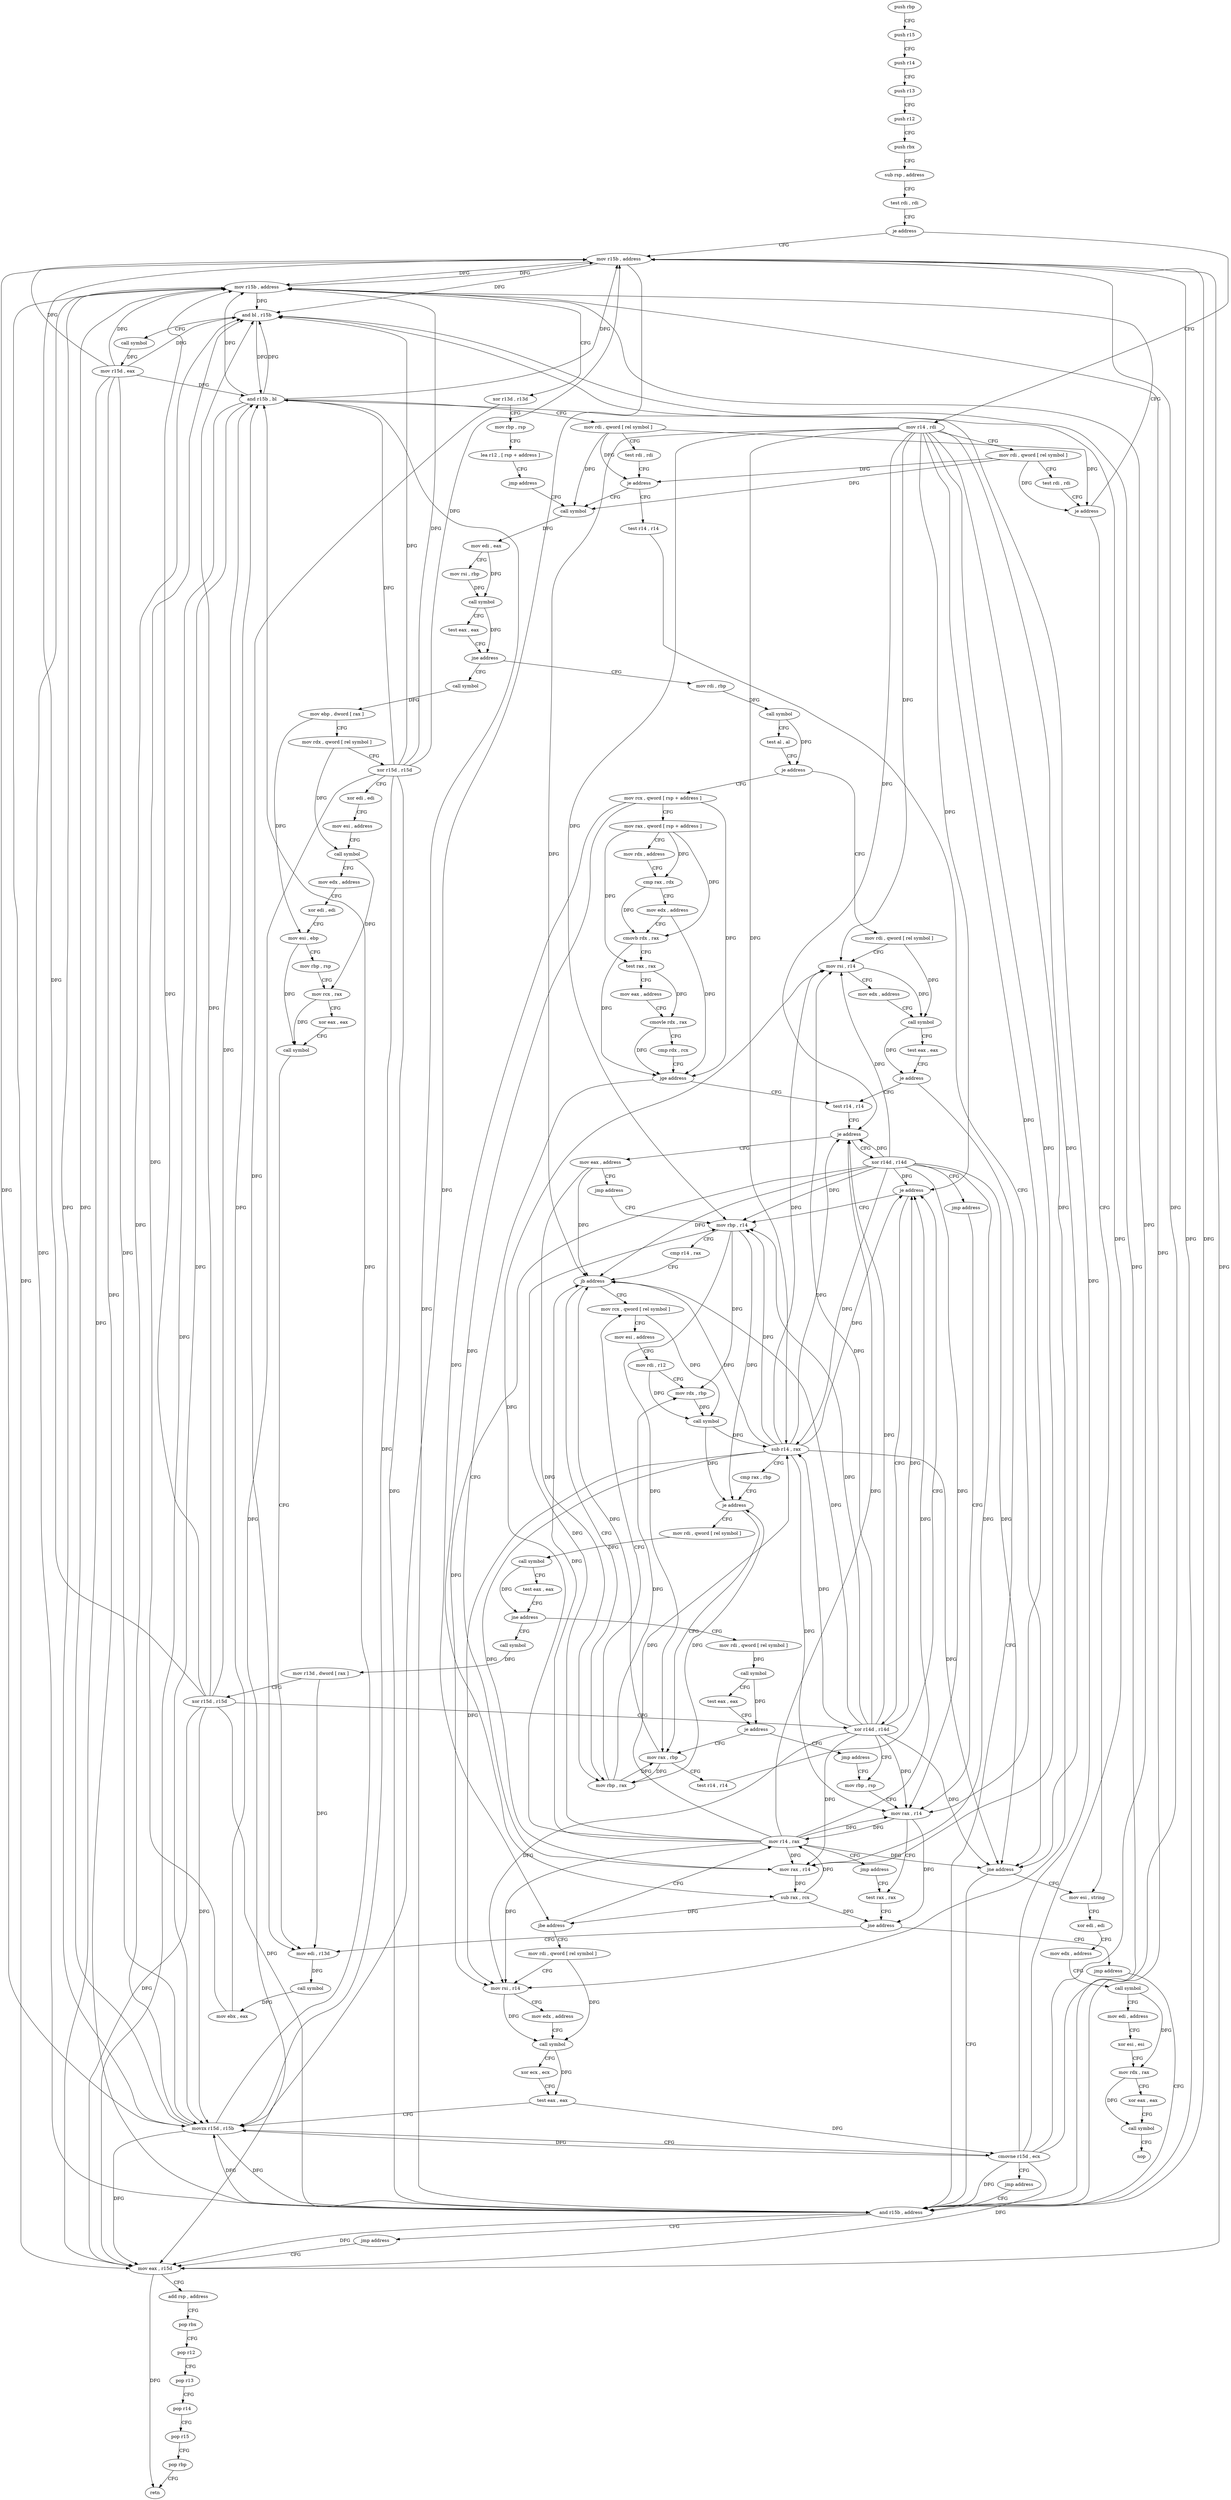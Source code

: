 digraph "func" {
"4205248" [label = "push rbp" ]
"4205249" [label = "push r15" ]
"4205251" [label = "push r14" ]
"4205253" [label = "push r13" ]
"4205255" [label = "push r12" ]
"4205257" [label = "push rbx" ]
"4205258" [label = "sub rsp , address" ]
"4205265" [label = "test rdi , rdi" ]
"4205268" [label = "je address" ]
"4205683" [label = "mov r15b , address" ]
"4205274" [label = "mov r14 , rdi" ]
"4205686" [label = "mov eax , r15d" ]
"4205277" [label = "mov rdi , qword [ rel symbol ]" ]
"4205284" [label = "test rdi , rdi" ]
"4205287" [label = "je address" ]
"4205741" [label = "mov esi , string" ]
"4205293" [label = "mov r15b , address" ]
"4205746" [label = "xor edi , edi" ]
"4205748" [label = "mov edx , address" ]
"4205753" [label = "call symbol" ]
"4205758" [label = "mov edi , address" ]
"4205763" [label = "xor esi , esi" ]
"4205765" [label = "mov rdx , rax" ]
"4205768" [label = "xor eax , eax" ]
"4205770" [label = "call symbol" ]
"4205775" [label = "nop" ]
"4205296" [label = "xor r13d , r13d" ]
"4205299" [label = "mov rbp , rsp" ]
"4205302" [label = "lea r12 , [ rsp + address ]" ]
"4205310" [label = "jmp address" ]
"4205403" [label = "call symbol" ]
"4205408" [label = "mov edi , eax" ]
"4205410" [label = "mov rsi , rbp" ]
"4205413" [label = "call symbol" ]
"4205418" [label = "test eax , eax" ]
"4205420" [label = "jne address" ]
"4205312" [label = "call symbol" ]
"4205422" [label = "mov rdi , rbp" ]
"4205317" [label = "mov ebp , dword [ rax ]" ]
"4205319" [label = "mov rdx , qword [ rel symbol ]" ]
"4205326" [label = "xor r15d , r15d" ]
"4205329" [label = "xor edi , edi" ]
"4205331" [label = "mov esi , address" ]
"4205336" [label = "call symbol" ]
"4205341" [label = "mov edx , address" ]
"4205346" [label = "xor edi , edi" ]
"4205348" [label = "mov esi , ebp" ]
"4205350" [label = "mov rbp , rsp" ]
"4205353" [label = "mov rcx , rax" ]
"4205356" [label = "xor eax , eax" ]
"4205358" [label = "call symbol" ]
"4205363" [label = "mov edi , r13d" ]
"4205425" [label = "call symbol" ]
"4205430" [label = "test al , al" ]
"4205432" [label = "je address" ]
"4205503" [label = "mov rdi , qword [ rel symbol ]" ]
"4205434" [label = "mov rcx , qword [ rsp + address ]" ]
"4205672" [label = "test r14 , r14" ]
"4205675" [label = "jne address" ]
"4205677" [label = "and r15b , address" ]
"4205510" [label = "mov rsi , r14" ]
"4205513" [label = "mov edx , address" ]
"4205518" [label = "call symbol" ]
"4205523" [label = "test eax , eax" ]
"4205525" [label = "je address" ]
"4205531" [label = "test r14 , r14" ]
"4205439" [label = "mov rax , qword [ rsp + address ]" ]
"4205444" [label = "mov rdx , address" ]
"4205454" [label = "cmp rax , rdx" ]
"4205457" [label = "mov edx , address" ]
"4205462" [label = "cmovb rdx , rax" ]
"4205466" [label = "test rax , rax" ]
"4205469" [label = "mov eax , address" ]
"4205474" [label = "cmovle rdx , rax" ]
"4205478" [label = "cmp rdx , rcx" ]
"4205481" [label = "jge address" ]
"4205483" [label = "mov rax , r14" ]
"4205681" [label = "jmp address" ]
"4205534" [label = "je address" ]
"4205636" [label = "xor r14d , r14d" ]
"4205536" [label = "mov eax , address" ]
"4205486" [label = "sub rax , rcx" ]
"4205489" [label = "jbe address" ]
"4205707" [label = "mov rdi , qword [ rel symbol ]" ]
"4205495" [label = "mov r14 , rax" ]
"4205689" [label = "add rsp , address" ]
"4205696" [label = "pop rbx" ]
"4205697" [label = "pop r12" ]
"4205699" [label = "pop r13" ]
"4205701" [label = "pop r14" ]
"4205703" [label = "pop r15" ]
"4205705" [label = "pop rbp" ]
"4205706" [label = "retn" ]
"4205639" [label = "jmp address" ]
"4205658" [label = "mov rax , r14" ]
"4205541" [label = "jmp address" ]
"4205560" [label = "mov rbp , r14" ]
"4205714" [label = "mov rsi , r14" ]
"4205717" [label = "mov edx , address" ]
"4205722" [label = "call symbol" ]
"4205727" [label = "xor ecx , ecx" ]
"4205729" [label = "test eax , eax" ]
"4205731" [label = "movzx r15d , r15b" ]
"4205735" [label = "cmovne r15d , ecx" ]
"4205739" [label = "jmp address" ]
"4205498" [label = "jmp address" ]
"4205661" [label = "test rax , rax" ]
"4205563" [label = "cmp r14 , rax" ]
"4205566" [label = "jb address" ]
"4205571" [label = "mov rcx , qword [ rel symbol ]" ]
"4205568" [label = "mov rbp , rax" ]
"4205664" [label = "jne address" ]
"4205670" [label = "jmp address" ]
"4205366" [label = "call symbol" ]
"4205371" [label = "mov ebx , eax" ]
"4205373" [label = "and bl , r15b" ]
"4205376" [label = "call symbol" ]
"4205381" [label = "mov r15d , eax" ]
"4205384" [label = "and r15b , bl" ]
"4205387" [label = "mov rdi , qword [ rel symbol ]" ]
"4205394" [label = "test rdi , rdi" ]
"4205397" [label = "je address" ]
"4205578" [label = "mov esi , address" ]
"4205583" [label = "mov rdi , r12" ]
"4205586" [label = "mov rdx , rbp" ]
"4205589" [label = "call symbol" ]
"4205594" [label = "sub r14 , rax" ]
"4205597" [label = "cmp rax , rbp" ]
"4205600" [label = "je address" ]
"4205552" [label = "mov rax , rbp" ]
"4205602" [label = "mov rdi , qword [ rel symbol ]" ]
"4205555" [label = "test r14 , r14" ]
"4205558" [label = "je address" ]
"4205652" [label = "xor r14d , r14d" ]
"4205609" [label = "call symbol" ]
"4205614" [label = "test eax , eax" ]
"4205616" [label = "jne address" ]
"4205641" [label = "call symbol" ]
"4205618" [label = "mov rdi , qword [ rel symbol ]" ]
"4205655" [label = "mov rbp , rsp" ]
"4205646" [label = "mov r13d , dword [ rax ]" ]
"4205649" [label = "xor r15d , r15d" ]
"4205625" [label = "call symbol" ]
"4205630" [label = "test eax , eax" ]
"4205632" [label = "je address" ]
"4205634" [label = "jmp address" ]
"4205248" -> "4205249" [ label = "CFG" ]
"4205249" -> "4205251" [ label = "CFG" ]
"4205251" -> "4205253" [ label = "CFG" ]
"4205253" -> "4205255" [ label = "CFG" ]
"4205255" -> "4205257" [ label = "CFG" ]
"4205257" -> "4205258" [ label = "CFG" ]
"4205258" -> "4205265" [ label = "CFG" ]
"4205265" -> "4205268" [ label = "CFG" ]
"4205268" -> "4205683" [ label = "CFG" ]
"4205268" -> "4205274" [ label = "CFG" ]
"4205683" -> "4205686" [ label = "DFG" ]
"4205683" -> "4205293" [ label = "DFG" ]
"4205683" -> "4205373" [ label = "DFG" ]
"4205683" -> "4205677" [ label = "DFG" ]
"4205683" -> "4205731" [ label = "DFG" ]
"4205274" -> "4205277" [ label = "CFG" ]
"4205274" -> "4205510" [ label = "DFG" ]
"4205274" -> "4205675" [ label = "DFG" ]
"4205274" -> "4205534" [ label = "DFG" ]
"4205274" -> "4205658" [ label = "DFG" ]
"4205274" -> "4205560" [ label = "DFG" ]
"4205274" -> "4205566" [ label = "DFG" ]
"4205274" -> "4205483" [ label = "DFG" ]
"4205274" -> "4205594" [ label = "DFG" ]
"4205274" -> "4205714" [ label = "DFG" ]
"4205274" -> "4205558" [ label = "DFG" ]
"4205686" -> "4205689" [ label = "CFG" ]
"4205686" -> "4205706" [ label = "DFG" ]
"4205277" -> "4205284" [ label = "CFG" ]
"4205277" -> "4205287" [ label = "DFG" ]
"4205277" -> "4205403" [ label = "DFG" ]
"4205277" -> "4205397" [ label = "DFG" ]
"4205284" -> "4205287" [ label = "CFG" ]
"4205287" -> "4205741" [ label = "CFG" ]
"4205287" -> "4205293" [ label = "CFG" ]
"4205741" -> "4205746" [ label = "CFG" ]
"4205293" -> "4205296" [ label = "CFG" ]
"4205293" -> "4205683" [ label = "DFG" ]
"4205293" -> "4205686" [ label = "DFG" ]
"4205293" -> "4205373" [ label = "DFG" ]
"4205293" -> "4205677" [ label = "DFG" ]
"4205293" -> "4205731" [ label = "DFG" ]
"4205746" -> "4205748" [ label = "CFG" ]
"4205748" -> "4205753" [ label = "CFG" ]
"4205753" -> "4205758" [ label = "CFG" ]
"4205753" -> "4205765" [ label = "DFG" ]
"4205758" -> "4205763" [ label = "CFG" ]
"4205763" -> "4205765" [ label = "CFG" ]
"4205765" -> "4205768" [ label = "CFG" ]
"4205765" -> "4205770" [ label = "DFG" ]
"4205768" -> "4205770" [ label = "CFG" ]
"4205770" -> "4205775" [ label = "CFG" ]
"4205296" -> "4205299" [ label = "CFG" ]
"4205296" -> "4205363" [ label = "DFG" ]
"4205299" -> "4205302" [ label = "CFG" ]
"4205302" -> "4205310" [ label = "CFG" ]
"4205310" -> "4205403" [ label = "CFG" ]
"4205403" -> "4205408" [ label = "DFG" ]
"4205408" -> "4205410" [ label = "CFG" ]
"4205408" -> "4205413" [ label = "DFG" ]
"4205410" -> "4205413" [ label = "DFG" ]
"4205413" -> "4205418" [ label = "CFG" ]
"4205413" -> "4205420" [ label = "DFG" ]
"4205418" -> "4205420" [ label = "CFG" ]
"4205420" -> "4205312" [ label = "CFG" ]
"4205420" -> "4205422" [ label = "CFG" ]
"4205312" -> "4205317" [ label = "DFG" ]
"4205422" -> "4205425" [ label = "DFG" ]
"4205317" -> "4205319" [ label = "CFG" ]
"4205317" -> "4205348" [ label = "DFG" ]
"4205319" -> "4205326" [ label = "CFG" ]
"4205319" -> "4205336" [ label = "DFG" ]
"4205326" -> "4205329" [ label = "CFG" ]
"4205326" -> "4205683" [ label = "DFG" ]
"4205326" -> "4205686" [ label = "DFG" ]
"4205326" -> "4205293" [ label = "DFG" ]
"4205326" -> "4205373" [ label = "DFG" ]
"4205326" -> "4205384" [ label = "DFG" ]
"4205326" -> "4205677" [ label = "DFG" ]
"4205326" -> "4205731" [ label = "DFG" ]
"4205329" -> "4205331" [ label = "CFG" ]
"4205331" -> "4205336" [ label = "CFG" ]
"4205336" -> "4205341" [ label = "CFG" ]
"4205336" -> "4205353" [ label = "DFG" ]
"4205341" -> "4205346" [ label = "CFG" ]
"4205346" -> "4205348" [ label = "CFG" ]
"4205348" -> "4205350" [ label = "CFG" ]
"4205348" -> "4205358" [ label = "DFG" ]
"4205350" -> "4205353" [ label = "CFG" ]
"4205353" -> "4205356" [ label = "CFG" ]
"4205353" -> "4205358" [ label = "DFG" ]
"4205356" -> "4205358" [ label = "CFG" ]
"4205358" -> "4205363" [ label = "CFG" ]
"4205363" -> "4205366" [ label = "DFG" ]
"4205425" -> "4205430" [ label = "CFG" ]
"4205425" -> "4205432" [ label = "DFG" ]
"4205430" -> "4205432" [ label = "CFG" ]
"4205432" -> "4205503" [ label = "CFG" ]
"4205432" -> "4205434" [ label = "CFG" ]
"4205503" -> "4205510" [ label = "CFG" ]
"4205503" -> "4205518" [ label = "DFG" ]
"4205434" -> "4205439" [ label = "CFG" ]
"4205434" -> "4205481" [ label = "DFG" ]
"4205434" -> "4205486" [ label = "DFG" ]
"4205434" -> "4205489" [ label = "DFG" ]
"4205672" -> "4205675" [ label = "CFG" ]
"4205675" -> "4205741" [ label = "CFG" ]
"4205675" -> "4205677" [ label = "CFG" ]
"4205677" -> "4205681" [ label = "CFG" ]
"4205677" -> "4205683" [ label = "DFG" ]
"4205677" -> "4205686" [ label = "DFG" ]
"4205677" -> "4205293" [ label = "DFG" ]
"4205677" -> "4205373" [ label = "DFG" ]
"4205677" -> "4205731" [ label = "DFG" ]
"4205510" -> "4205513" [ label = "CFG" ]
"4205510" -> "4205518" [ label = "DFG" ]
"4205513" -> "4205518" [ label = "CFG" ]
"4205518" -> "4205523" [ label = "CFG" ]
"4205518" -> "4205525" [ label = "DFG" ]
"4205523" -> "4205525" [ label = "CFG" ]
"4205525" -> "4205677" [ label = "CFG" ]
"4205525" -> "4205531" [ label = "CFG" ]
"4205531" -> "4205534" [ label = "CFG" ]
"4205439" -> "4205444" [ label = "CFG" ]
"4205439" -> "4205454" [ label = "DFG" ]
"4205439" -> "4205462" [ label = "DFG" ]
"4205439" -> "4205466" [ label = "DFG" ]
"4205444" -> "4205454" [ label = "CFG" ]
"4205454" -> "4205457" [ label = "CFG" ]
"4205454" -> "4205462" [ label = "DFG" ]
"4205457" -> "4205462" [ label = "CFG" ]
"4205457" -> "4205481" [ label = "DFG" ]
"4205462" -> "4205466" [ label = "CFG" ]
"4205462" -> "4205481" [ label = "DFG" ]
"4205466" -> "4205469" [ label = "CFG" ]
"4205466" -> "4205474" [ label = "DFG" ]
"4205469" -> "4205474" [ label = "CFG" ]
"4205474" -> "4205478" [ label = "CFG" ]
"4205474" -> "4205481" [ label = "DFG" ]
"4205478" -> "4205481" [ label = "CFG" ]
"4205481" -> "4205531" [ label = "CFG" ]
"4205481" -> "4205483" [ label = "CFG" ]
"4205483" -> "4205486" [ label = "DFG" ]
"4205681" -> "4205686" [ label = "CFG" ]
"4205534" -> "4205636" [ label = "CFG" ]
"4205534" -> "4205536" [ label = "CFG" ]
"4205636" -> "4205639" [ label = "CFG" ]
"4205636" -> "4205510" [ label = "DFG" ]
"4205636" -> "4205675" [ label = "DFG" ]
"4205636" -> "4205534" [ label = "DFG" ]
"4205636" -> "4205658" [ label = "DFG" ]
"4205636" -> "4205560" [ label = "DFG" ]
"4205636" -> "4205566" [ label = "DFG" ]
"4205636" -> "4205483" [ label = "DFG" ]
"4205636" -> "4205594" [ label = "DFG" ]
"4205636" -> "4205714" [ label = "DFG" ]
"4205636" -> "4205558" [ label = "DFG" ]
"4205536" -> "4205541" [ label = "CFG" ]
"4205536" -> "4205566" [ label = "DFG" ]
"4205536" -> "4205568" [ label = "DFG" ]
"4205486" -> "4205489" [ label = "DFG" ]
"4205486" -> "4205664" [ label = "DFG" ]
"4205486" -> "4205495" [ label = "DFG" ]
"4205489" -> "4205707" [ label = "CFG" ]
"4205489" -> "4205495" [ label = "CFG" ]
"4205707" -> "4205714" [ label = "CFG" ]
"4205707" -> "4205722" [ label = "DFG" ]
"4205495" -> "4205498" [ label = "CFG" ]
"4205495" -> "4205510" [ label = "DFG" ]
"4205495" -> "4205675" [ label = "DFG" ]
"4205495" -> "4205534" [ label = "DFG" ]
"4205495" -> "4205658" [ label = "DFG" ]
"4205495" -> "4205560" [ label = "DFG" ]
"4205495" -> "4205483" [ label = "DFG" ]
"4205495" -> "4205714" [ label = "DFG" ]
"4205495" -> "4205566" [ label = "DFG" ]
"4205495" -> "4205594" [ label = "DFG" ]
"4205495" -> "4205558" [ label = "DFG" ]
"4205689" -> "4205696" [ label = "CFG" ]
"4205696" -> "4205697" [ label = "CFG" ]
"4205697" -> "4205699" [ label = "CFG" ]
"4205699" -> "4205701" [ label = "CFG" ]
"4205701" -> "4205703" [ label = "CFG" ]
"4205703" -> "4205705" [ label = "CFG" ]
"4205705" -> "4205706" [ label = "CFG" ]
"4205639" -> "4205658" [ label = "CFG" ]
"4205658" -> "4205661" [ label = "CFG" ]
"4205658" -> "4205664" [ label = "DFG" ]
"4205658" -> "4205495" [ label = "DFG" ]
"4205541" -> "4205560" [ label = "CFG" ]
"4205560" -> "4205563" [ label = "CFG" ]
"4205560" -> "4205586" [ label = "DFG" ]
"4205560" -> "4205600" [ label = "DFG" ]
"4205560" -> "4205552" [ label = "DFG" ]
"4205714" -> "4205717" [ label = "CFG" ]
"4205714" -> "4205722" [ label = "DFG" ]
"4205717" -> "4205722" [ label = "CFG" ]
"4205722" -> "4205727" [ label = "CFG" ]
"4205722" -> "4205729" [ label = "DFG" ]
"4205727" -> "4205729" [ label = "CFG" ]
"4205729" -> "4205731" [ label = "CFG" ]
"4205729" -> "4205735" [ label = "DFG" ]
"4205731" -> "4205735" [ label = "CFG" ]
"4205731" -> "4205683" [ label = "DFG" ]
"4205731" -> "4205686" [ label = "DFG" ]
"4205731" -> "4205293" [ label = "DFG" ]
"4205731" -> "4205373" [ label = "DFG" ]
"4205731" -> "4205677" [ label = "DFG" ]
"4205731" -> "4205384" [ label = "DFG" ]
"4205735" -> "4205739" [ label = "CFG" ]
"4205735" -> "4205683" [ label = "DFG" ]
"4205735" -> "4205686" [ label = "DFG" ]
"4205735" -> "4205293" [ label = "DFG" ]
"4205735" -> "4205373" [ label = "DFG" ]
"4205735" -> "4205677" [ label = "DFG" ]
"4205735" -> "4205731" [ label = "DFG" ]
"4205735" -> "4205384" [ label = "DFG" ]
"4205739" -> "4205677" [ label = "CFG" ]
"4205498" -> "4205661" [ label = "CFG" ]
"4205661" -> "4205664" [ label = "CFG" ]
"4205563" -> "4205566" [ label = "CFG" ]
"4205566" -> "4205571" [ label = "CFG" ]
"4205566" -> "4205568" [ label = "CFG" ]
"4205571" -> "4205578" [ label = "CFG" ]
"4205571" -> "4205589" [ label = "DFG" ]
"4205568" -> "4205571" [ label = "CFG" ]
"4205568" -> "4205586" [ label = "DFG" ]
"4205568" -> "4205600" [ label = "DFG" ]
"4205568" -> "4205552" [ label = "DFG" ]
"4205664" -> "4205363" [ label = "CFG" ]
"4205664" -> "4205670" [ label = "CFG" ]
"4205670" -> "4205677" [ label = "CFG" ]
"4205366" -> "4205371" [ label = "DFG" ]
"4205371" -> "4205373" [ label = "DFG" ]
"4205371" -> "4205384" [ label = "DFG" ]
"4205373" -> "4205376" [ label = "CFG" ]
"4205373" -> "4205384" [ label = "DFG" ]
"4205376" -> "4205381" [ label = "DFG" ]
"4205381" -> "4205384" [ label = "DFG" ]
"4205381" -> "4205683" [ label = "DFG" ]
"4205381" -> "4205686" [ label = "DFG" ]
"4205381" -> "4205293" [ label = "DFG" ]
"4205381" -> "4205373" [ label = "DFG" ]
"4205381" -> "4205677" [ label = "DFG" ]
"4205381" -> "4205731" [ label = "DFG" ]
"4205384" -> "4205387" [ label = "CFG" ]
"4205384" -> "4205683" [ label = "DFG" ]
"4205384" -> "4205686" [ label = "DFG" ]
"4205384" -> "4205293" [ label = "DFG" ]
"4205384" -> "4205373" [ label = "DFG" ]
"4205384" -> "4205677" [ label = "DFG" ]
"4205384" -> "4205731" [ label = "DFG" ]
"4205387" -> "4205394" [ label = "CFG" ]
"4205387" -> "4205287" [ label = "DFG" ]
"4205387" -> "4205403" [ label = "DFG" ]
"4205387" -> "4205397" [ label = "DFG" ]
"4205394" -> "4205397" [ label = "CFG" ]
"4205397" -> "4205672" [ label = "CFG" ]
"4205397" -> "4205403" [ label = "CFG" ]
"4205578" -> "4205583" [ label = "CFG" ]
"4205583" -> "4205586" [ label = "CFG" ]
"4205583" -> "4205589" [ label = "DFG" ]
"4205586" -> "4205589" [ label = "DFG" ]
"4205589" -> "4205594" [ label = "DFG" ]
"4205589" -> "4205600" [ label = "DFG" ]
"4205594" -> "4205597" [ label = "CFG" ]
"4205594" -> "4205510" [ label = "DFG" ]
"4205594" -> "4205675" [ label = "DFG" ]
"4205594" -> "4205534" [ label = "DFG" ]
"4205594" -> "4205658" [ label = "DFG" ]
"4205594" -> "4205560" [ label = "DFG" ]
"4205594" -> "4205483" [ label = "DFG" ]
"4205594" -> "4205566" [ label = "DFG" ]
"4205594" -> "4205714" [ label = "DFG" ]
"4205594" -> "4205558" [ label = "DFG" ]
"4205597" -> "4205600" [ label = "CFG" ]
"4205600" -> "4205552" [ label = "CFG" ]
"4205600" -> "4205602" [ label = "CFG" ]
"4205552" -> "4205555" [ label = "CFG" ]
"4205552" -> "4205566" [ label = "DFG" ]
"4205552" -> "4205568" [ label = "DFG" ]
"4205602" -> "4205609" [ label = "DFG" ]
"4205555" -> "4205558" [ label = "CFG" ]
"4205558" -> "4205652" [ label = "CFG" ]
"4205558" -> "4205560" [ label = "CFG" ]
"4205652" -> "4205655" [ label = "CFG" ]
"4205652" -> "4205510" [ label = "DFG" ]
"4205652" -> "4205675" [ label = "DFG" ]
"4205652" -> "4205534" [ label = "DFG" ]
"4205652" -> "4205658" [ label = "DFG" ]
"4205652" -> "4205560" [ label = "DFG" ]
"4205652" -> "4205483" [ label = "DFG" ]
"4205652" -> "4205714" [ label = "DFG" ]
"4205652" -> "4205558" [ label = "DFG" ]
"4205652" -> "4205566" [ label = "DFG" ]
"4205652" -> "4205594" [ label = "DFG" ]
"4205609" -> "4205614" [ label = "CFG" ]
"4205609" -> "4205616" [ label = "DFG" ]
"4205614" -> "4205616" [ label = "CFG" ]
"4205616" -> "4205641" [ label = "CFG" ]
"4205616" -> "4205618" [ label = "CFG" ]
"4205641" -> "4205646" [ label = "DFG" ]
"4205618" -> "4205625" [ label = "DFG" ]
"4205655" -> "4205658" [ label = "CFG" ]
"4205646" -> "4205649" [ label = "CFG" ]
"4205646" -> "4205363" [ label = "DFG" ]
"4205649" -> "4205652" [ label = "CFG" ]
"4205649" -> "4205683" [ label = "DFG" ]
"4205649" -> "4205686" [ label = "DFG" ]
"4205649" -> "4205293" [ label = "DFG" ]
"4205649" -> "4205373" [ label = "DFG" ]
"4205649" -> "4205677" [ label = "DFG" ]
"4205649" -> "4205731" [ label = "DFG" ]
"4205649" -> "4205384" [ label = "DFG" ]
"4205625" -> "4205630" [ label = "CFG" ]
"4205625" -> "4205632" [ label = "DFG" ]
"4205630" -> "4205632" [ label = "CFG" ]
"4205632" -> "4205552" [ label = "CFG" ]
"4205632" -> "4205634" [ label = "CFG" ]
"4205634" -> "4205655" [ label = "CFG" ]
}
